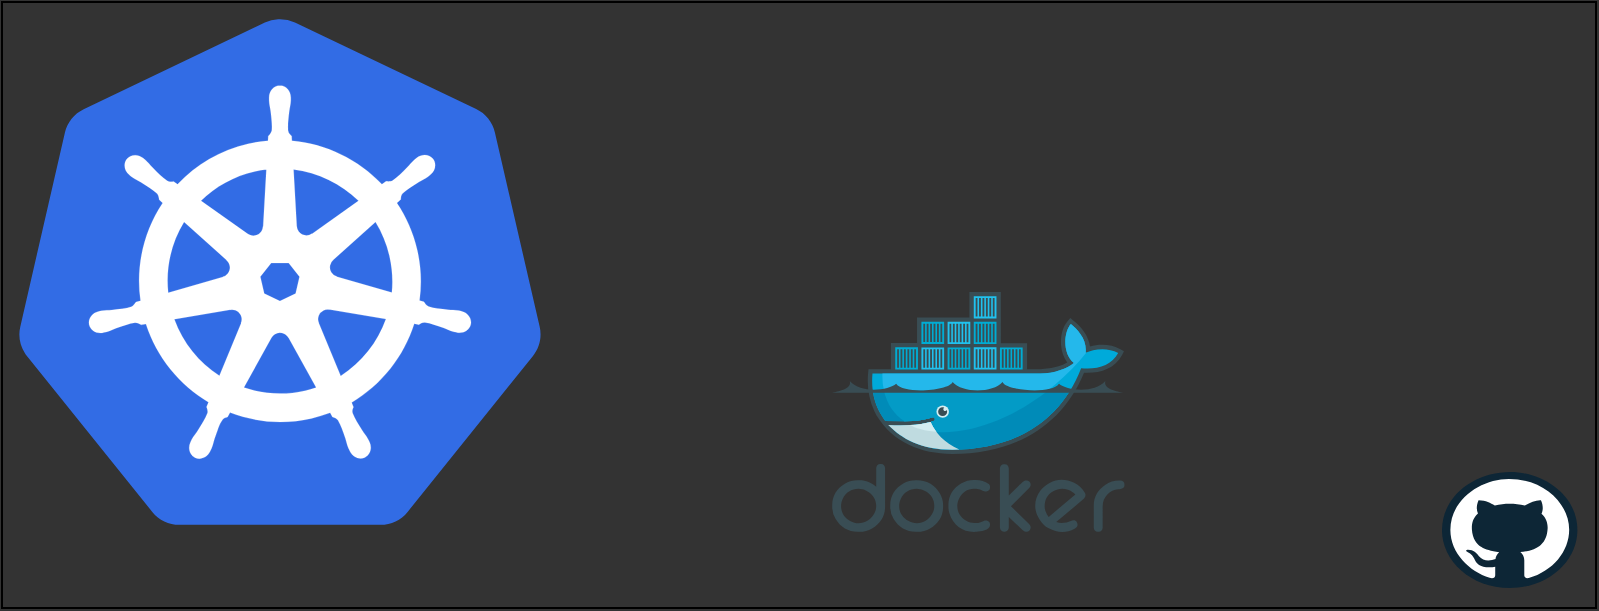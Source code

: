 <mxfile>
    <diagram id="2foq_hLN2l36DjRVOxPm" name="Page-1">
        <mxGraphModel dx="2026" dy="1187" grid="0" gridSize="10" guides="1" tooltips="1" connect="1" arrows="1" fold="1" page="1" pageScale="1" pageWidth="827" pageHeight="1169" background="#333333" math="0" shadow="0">
            <root>
                <mxCell id="0"/>
                <mxCell id="1" parent="0"/>
                <mxCell id="42" value="" style="group" vertex="1" connectable="0" parent="1">
                    <mxGeometry x="25" y="157" width="797" height="303" as="geometry"/>
                </mxCell>
                <mxCell id="13" value="" style="whiteSpace=wrap;html=1;fillColor=none;" vertex="1" parent="42">
                    <mxGeometry width="797" height="303" as="geometry"/>
                </mxCell>
                <mxCell id="6" value="" style="shape=image;verticalLabelPosition=bottom;labelBackgroundColor=default;verticalAlign=top;aspect=fixed;imageAspect=0;image=https://www.svgrepo.com/show/376353/terraform.svg;" vertex="1" parent="42">
                    <mxGeometry x="545.301" y="66" width="225.086" height="225.086" as="geometry"/>
                </mxCell>
                <mxCell id="7" value="" style="shape=image;verticalLabelPosition=bottom;labelBackgroundColor=default;verticalAlign=top;aspect=fixed;imageAspect=0;image=https://www.svgrepo.com/show/376335/maven.svg;" vertex="1" parent="42">
                    <mxGeometry x="571.488" y="20.909" width="95.764" height="95.764" as="geometry"/>
                </mxCell>
                <mxCell id="9" value="" style="dashed=0;outlineConnect=0;html=1;align=center;labelPosition=center;verticalLabelPosition=bottom;verticalAlign=top;shape=mxgraph.weblogos.github" vertex="1" parent="42">
                    <mxGeometry x="720" y="235" width="67.7" height="57.95" as="geometry"/>
                </mxCell>
                <mxCell id="10" value="" style="sketch=0;aspect=fixed;html=1;points=[];align=center;image;fontSize=12;image=img/lib/mscae/Kubernetes.svg;" vertex="1" parent="42">
                    <mxGeometry x="7.203" y="8.5" width="263.621" height="253.078" as="geometry"/>
                </mxCell>
                <mxCell id="11" value="" style="sketch=0;aspect=fixed;html=1;points=[];align=center;image;fontSize=12;image=img/lib/mscae/Docker.svg;" vertex="1" parent="42">
                    <mxGeometry x="415" y="145" width="146.34" height="120" as="geometry"/>
                </mxCell>
                <mxCell id="4" value="" style="shape=image;verticalLabelPosition=bottom;labelBackgroundColor=default;verticalAlign=top;aspect=fixed;imageAspect=0;image=https://www.svgrepo.com/show/376350/spring.svg;" vertex="1" parent="42">
                    <mxGeometry x="291" y="23" width="138.86" height="138.86" as="geometry"/>
                </mxCell>
                <mxCell id="12" value="" style="shape=image;verticalLabelPosition=bottom;labelBackgroundColor=default;verticalAlign=top;aspect=fixed;imageAspect=0;image=https://static-00.iconduck.com/assets.00/vault-icon-256x248-lk4k1hr3.png;" vertex="1" parent="42">
                    <mxGeometry x="677" y="8.5" width="113.51" height="109.97" as="geometry"/>
                </mxCell>
            </root>
        </mxGraphModel>
    </diagram>
</mxfile>